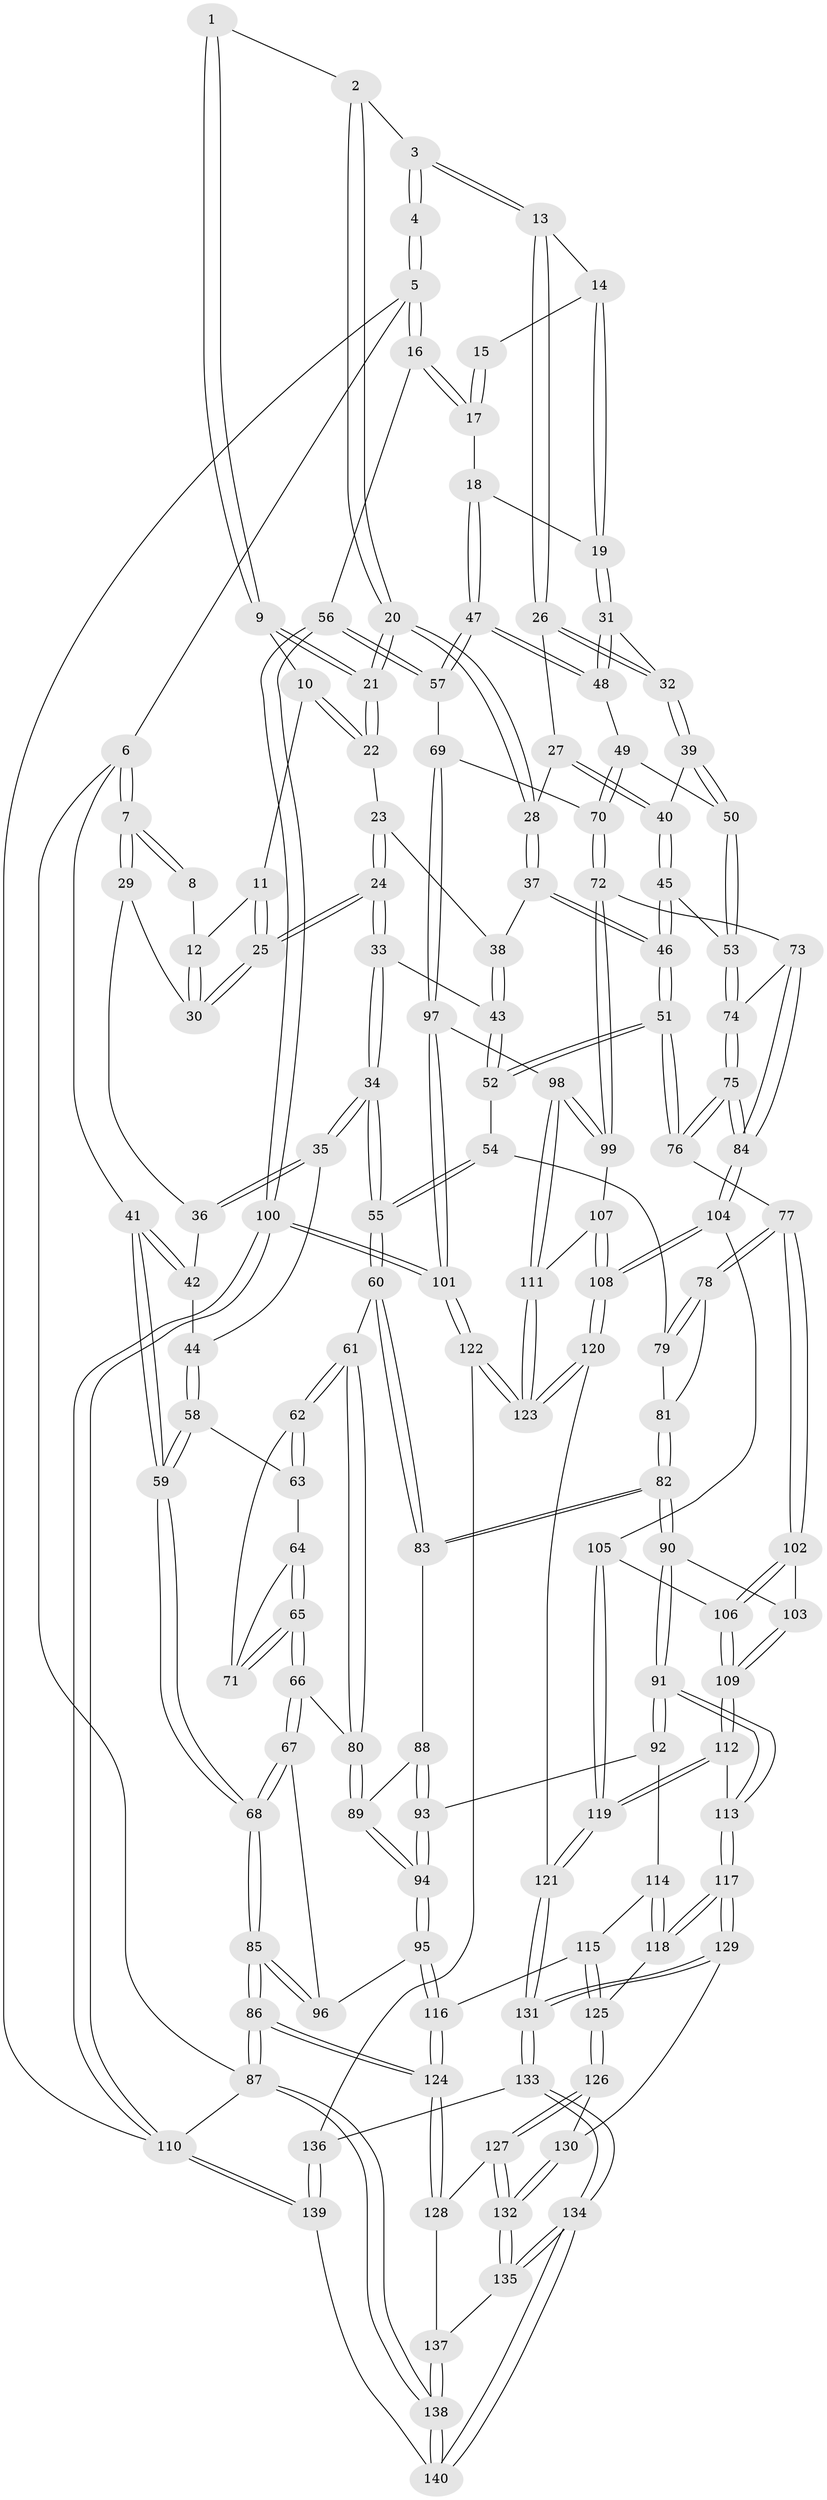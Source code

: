 // Generated by graph-tools (version 1.1) at 2025/38/03/09/25 02:38:49]
// undirected, 140 vertices, 347 edges
graph export_dot {
graph [start="1"]
  node [color=gray90,style=filled];
  1 [pos="+0.4045841718391916+0"];
  2 [pos="+0.6571337198611528+0"];
  3 [pos="+0.6989632167369159+0"];
  4 [pos="+1+0"];
  5 [pos="+1+0"];
  6 [pos="+0+0"];
  7 [pos="+0+0"];
  8 [pos="+0.25125919901085864+0"];
  9 [pos="+0.39113575656471594+0.018483912581865578"];
  10 [pos="+0.3816702531771141+0.02480514631771402"];
  11 [pos="+0.3566340902248902+0.03453976874574503"];
  12 [pos="+0.23519181801809516+0.014943676090580152"];
  13 [pos="+0.7256564525654615+0"];
  14 [pos="+0.9247074489091512+0.03804384471056764"];
  15 [pos="+0.9587736361712523+0.02693183799537412"];
  16 [pos="+1+0.20869389440635935"];
  17 [pos="+1+0.16133277026656162"];
  18 [pos="+0.9191086225839894+0.14827039070833795"];
  19 [pos="+0.9156412395245752+0.14690838607545484"];
  20 [pos="+0.4861031191776155+0.1281213887404451"];
  21 [pos="+0.4472380831322301+0.10457533292546049"];
  22 [pos="+0.3324260914174455+0.1237967886750349"];
  23 [pos="+0.32823026769258484+0.1255568343037981"];
  24 [pos="+0.28616041290801286+0.12637838280364108"];
  25 [pos="+0.27645244987064266+0.10549665054094254"];
  26 [pos="+0.7380476646187201+0.030800293378849253"];
  27 [pos="+0.5971251520973849+0.12748023159705885"];
  28 [pos="+0.4888986676923943+0.13514413329452907"];
  29 [pos="+0.13915142919607199+0.0878472866407529"];
  30 [pos="+0.22873753578867712+0.046979422988494786"];
  31 [pos="+0.8135136990696296+0.1331598919071713"];
  32 [pos="+0.7737359606385531+0.11184885823213946"];
  33 [pos="+0.2638144316740992+0.19671344533887156"];
  34 [pos="+0.18796384725879703+0.2622478916580073"];
  35 [pos="+0.15318199648148828+0.24140136504445492"];
  36 [pos="+0.1285191573625144+0.12254500238830146"];
  37 [pos="+0.4850702002277103+0.16016288697618597"];
  38 [pos="+0.37284246556345807+0.17738226943975535"];
  39 [pos="+0.7328397125153783+0.18084143805275066"];
  40 [pos="+0.6325714934599621+0.2177304766663784"];
  41 [pos="+0+0.022194818314398318"];
  42 [pos="+0+0.13292852079779585"];
  43 [pos="+0.3484292913782891+0.22809652579569387"];
  44 [pos="+0.10606929976227064+0.24711058969854344"];
  45 [pos="+0.6128493337455333+0.2427956077244693"];
  46 [pos="+0.4941377950464315+0.28266553412193723"];
  47 [pos="+0.8847508592819816+0.32125770081606864"];
  48 [pos="+0.8440318154940076+0.3033027226329175"];
  49 [pos="+0.7783313243294162+0.3164455255210737"];
  50 [pos="+0.7343909147840614+0.3119200766394768"];
  51 [pos="+0.4858480955063954+0.30174245101642666"];
  52 [pos="+0.3968131026179845+0.2810761536554152"];
  53 [pos="+0.7096522651630414+0.33156286087185755"];
  54 [pos="+0.26373428647383534+0.3355529841377846"];
  55 [pos="+0.20573930372789526+0.31810616233828465"];
  56 [pos="+1+0.34770005071814475"];
  57 [pos="+0.9637031532584752+0.39141721733877793"];
  58 [pos="+0.012943447364374661+0.2948257487882748"];
  59 [pos="+0+0.26608189097091256"];
  60 [pos="+0.18545590235380197+0.3608879495888293"];
  61 [pos="+0.18006495662939995+0.36432323551850493"];
  62 [pos="+0.1277124366847887+0.37085198512669976"];
  63 [pos="+0.020179641929945924+0.30930462330816516"];
  64 [pos="+0.03713797860541076+0.3545424719897214"];
  65 [pos="+0.03931443239158467+0.41909462937520564"];
  66 [pos="+0.024345983852151417+0.45550134520162616"];
  67 [pos="+0+0.47189801852540136"];
  68 [pos="+0+0.47110859801181004"];
  69 [pos="+0.9347603864625152+0.4218377152621164"];
  70 [pos="+0.8206845127571119+0.4528678555130111"];
  71 [pos="+0.12072020150499867+0.37269148665296964"];
  72 [pos="+0.7722497436142761+0.47974268076370313"];
  73 [pos="+0.7231281683423724+0.4009833146084657"];
  74 [pos="+0.7034851079705835+0.34336835778166164"];
  75 [pos="+0.5074258465936095+0.4105261763668585"];
  76 [pos="+0.503495929200538+0.40850444503640587"];
  77 [pos="+0.49956798397567653+0.41099175183679776"];
  78 [pos="+0.47610125480896887+0.412663505859313"];
  79 [pos="+0.3041070366599713+0.38099867362873985"];
  80 [pos="+0.1065225492543812+0.4703466117105158"];
  81 [pos="+0.3009696577852435+0.4775940294702775"];
  82 [pos="+0.2700422104939605+0.520526882717804"];
  83 [pos="+0.22499172280628207+0.4685948537447073"];
  84 [pos="+0.5778537754846906+0.4932277303711955"];
  85 [pos="+0+0.6198323602433008"];
  86 [pos="+0+0.9216536216121327"];
  87 [pos="+0+1"];
  88 [pos="+0.13910693673080382+0.4920705773710166"];
  89 [pos="+0.11699667537794406+0.4870504356801642"];
  90 [pos="+0.270901370566411+0.5333541257567834"];
  91 [pos="+0.25578906222878833+0.5647840519580778"];
  92 [pos="+0.2180565075570467+0.5686391663553635"];
  93 [pos="+0.2088491627306774+0.567809906748469"];
  94 [pos="+0.10289808051453017+0.5855773115170262"];
  95 [pos="+0.08177418645750183+0.6036353959653366"];
  96 [pos="+0.07981035927522467+0.6025867795873693"];
  97 [pos="+0.9200343661612371+0.5824657453535018"];
  98 [pos="+0.8598225116960095+0.5810049024830553"];
  99 [pos="+0.7547675608425597+0.5165548388928948"];
  100 [pos="+1+1"];
  101 [pos="+1+1"];
  102 [pos="+0.4525401745864252+0.48865018000037735"];
  103 [pos="+0.3439921515932846+0.5399823020602516"];
  104 [pos="+0.6080015197459596+0.5381275235009252"];
  105 [pos="+0.5060346742243609+0.5887729511697559"];
  106 [pos="+0.43691089502269603+0.5975182172040256"];
  107 [pos="+0.7455990570377389+0.5237839922646167"];
  108 [pos="+0.65120727153959+0.5818501080618396"];
  109 [pos="+0.42056971028153717+0.6294254332629394"];
  110 [pos="+1+1"];
  111 [pos="+0.8183346506763298+0.6404271098001404"];
  112 [pos="+0.41724785730044206+0.6535536709160219"];
  113 [pos="+0.2835842485071661+0.6563191847691331"];
  114 [pos="+0.1754376872495058+0.6340932975529758"];
  115 [pos="+0.0982345581003216+0.6294156297342143"];
  116 [pos="+0.08267167461470998+0.6103171996358638"];
  117 [pos="+0.2616825971994392+0.7020214763283211"];
  118 [pos="+0.18116335096141226+0.6815875562433317"];
  119 [pos="+0.49077370962236083+0.7478731943105621"];
  120 [pos="+0.650893427722274+0.5975661038547474"];
  121 [pos="+0.49668982981053944+0.7563953136017268"];
  122 [pos="+0.8319617805411004+0.8633870367483091"];
  123 [pos="+0.7833849969718013+0.7608098894949936"];
  124 [pos="+0+0.7976056540575319"];
  125 [pos="+0.13131569823121572+0.6846175358027952"];
  126 [pos="+0.1231421816064965+0.709869470010244"];
  127 [pos="+0.09371872081263571+0.7767475187761358"];
  128 [pos="+0.024221442161560407+0.7956023782061876"];
  129 [pos="+0.2623601239233129+0.7527696350993828"];
  130 [pos="+0.25831223585883417+0.761661588018975"];
  131 [pos="+0.49548708168563455+0.7758421995573712"];
  132 [pos="+0.23383754429704096+0.8231137344105902"];
  133 [pos="+0.4981068777908152+0.7874569044546217"];
  134 [pos="+0.2893243597744074+1"];
  135 [pos="+0.25959223889094+0.9330928633382303"];
  136 [pos="+0.6005851735779733+0.8629833991828971"];
  137 [pos="+0.09683644984918488+0.8676104018261176"];
  138 [pos="+0.09524189571806338+1"];
  139 [pos="+0.49579217829850203+1"];
  140 [pos="+0.27467876858858276+1"];
  1 -- 2;
  1 -- 9;
  1 -- 9;
  2 -- 3;
  2 -- 20;
  2 -- 20;
  3 -- 4;
  3 -- 4;
  3 -- 13;
  3 -- 13;
  4 -- 5;
  4 -- 5;
  5 -- 6;
  5 -- 16;
  5 -- 16;
  5 -- 110;
  6 -- 7;
  6 -- 7;
  6 -- 41;
  6 -- 87;
  7 -- 8;
  7 -- 8;
  7 -- 29;
  7 -- 29;
  8 -- 12;
  9 -- 10;
  9 -- 21;
  9 -- 21;
  10 -- 11;
  10 -- 22;
  10 -- 22;
  11 -- 12;
  11 -- 25;
  11 -- 25;
  12 -- 30;
  12 -- 30;
  13 -- 14;
  13 -- 26;
  13 -- 26;
  14 -- 15;
  14 -- 19;
  14 -- 19;
  15 -- 17;
  15 -- 17;
  16 -- 17;
  16 -- 17;
  16 -- 56;
  17 -- 18;
  18 -- 19;
  18 -- 47;
  18 -- 47;
  19 -- 31;
  19 -- 31;
  20 -- 21;
  20 -- 21;
  20 -- 28;
  20 -- 28;
  21 -- 22;
  21 -- 22;
  22 -- 23;
  23 -- 24;
  23 -- 24;
  23 -- 38;
  24 -- 25;
  24 -- 25;
  24 -- 33;
  24 -- 33;
  25 -- 30;
  25 -- 30;
  26 -- 27;
  26 -- 32;
  26 -- 32;
  27 -- 28;
  27 -- 40;
  27 -- 40;
  28 -- 37;
  28 -- 37;
  29 -- 30;
  29 -- 36;
  31 -- 32;
  31 -- 48;
  31 -- 48;
  32 -- 39;
  32 -- 39;
  33 -- 34;
  33 -- 34;
  33 -- 43;
  34 -- 35;
  34 -- 35;
  34 -- 55;
  34 -- 55;
  35 -- 36;
  35 -- 36;
  35 -- 44;
  36 -- 42;
  37 -- 38;
  37 -- 46;
  37 -- 46;
  38 -- 43;
  38 -- 43;
  39 -- 40;
  39 -- 50;
  39 -- 50;
  40 -- 45;
  40 -- 45;
  41 -- 42;
  41 -- 42;
  41 -- 59;
  41 -- 59;
  42 -- 44;
  43 -- 52;
  43 -- 52;
  44 -- 58;
  44 -- 58;
  45 -- 46;
  45 -- 46;
  45 -- 53;
  46 -- 51;
  46 -- 51;
  47 -- 48;
  47 -- 48;
  47 -- 57;
  47 -- 57;
  48 -- 49;
  49 -- 50;
  49 -- 70;
  49 -- 70;
  50 -- 53;
  50 -- 53;
  51 -- 52;
  51 -- 52;
  51 -- 76;
  51 -- 76;
  52 -- 54;
  53 -- 74;
  53 -- 74;
  54 -- 55;
  54 -- 55;
  54 -- 79;
  55 -- 60;
  55 -- 60;
  56 -- 57;
  56 -- 57;
  56 -- 100;
  56 -- 100;
  57 -- 69;
  58 -- 59;
  58 -- 59;
  58 -- 63;
  59 -- 68;
  59 -- 68;
  60 -- 61;
  60 -- 83;
  60 -- 83;
  61 -- 62;
  61 -- 62;
  61 -- 80;
  61 -- 80;
  62 -- 63;
  62 -- 63;
  62 -- 71;
  63 -- 64;
  64 -- 65;
  64 -- 65;
  64 -- 71;
  65 -- 66;
  65 -- 66;
  65 -- 71;
  65 -- 71;
  66 -- 67;
  66 -- 67;
  66 -- 80;
  67 -- 68;
  67 -- 68;
  67 -- 96;
  68 -- 85;
  68 -- 85;
  69 -- 70;
  69 -- 97;
  69 -- 97;
  70 -- 72;
  70 -- 72;
  72 -- 73;
  72 -- 99;
  72 -- 99;
  73 -- 74;
  73 -- 84;
  73 -- 84;
  74 -- 75;
  74 -- 75;
  75 -- 76;
  75 -- 76;
  75 -- 84;
  75 -- 84;
  76 -- 77;
  77 -- 78;
  77 -- 78;
  77 -- 102;
  77 -- 102;
  78 -- 79;
  78 -- 79;
  78 -- 81;
  79 -- 81;
  80 -- 89;
  80 -- 89;
  81 -- 82;
  81 -- 82;
  82 -- 83;
  82 -- 83;
  82 -- 90;
  82 -- 90;
  83 -- 88;
  84 -- 104;
  84 -- 104;
  85 -- 86;
  85 -- 86;
  85 -- 96;
  85 -- 96;
  86 -- 87;
  86 -- 87;
  86 -- 124;
  86 -- 124;
  87 -- 138;
  87 -- 138;
  87 -- 110;
  88 -- 89;
  88 -- 93;
  88 -- 93;
  89 -- 94;
  89 -- 94;
  90 -- 91;
  90 -- 91;
  90 -- 103;
  91 -- 92;
  91 -- 92;
  91 -- 113;
  91 -- 113;
  92 -- 93;
  92 -- 114;
  93 -- 94;
  93 -- 94;
  94 -- 95;
  94 -- 95;
  95 -- 96;
  95 -- 116;
  95 -- 116;
  97 -- 98;
  97 -- 101;
  97 -- 101;
  98 -- 99;
  98 -- 99;
  98 -- 111;
  98 -- 111;
  99 -- 107;
  100 -- 101;
  100 -- 101;
  100 -- 110;
  100 -- 110;
  101 -- 122;
  101 -- 122;
  102 -- 103;
  102 -- 106;
  102 -- 106;
  103 -- 109;
  103 -- 109;
  104 -- 105;
  104 -- 108;
  104 -- 108;
  105 -- 106;
  105 -- 119;
  105 -- 119;
  106 -- 109;
  106 -- 109;
  107 -- 108;
  107 -- 108;
  107 -- 111;
  108 -- 120;
  108 -- 120;
  109 -- 112;
  109 -- 112;
  110 -- 139;
  110 -- 139;
  111 -- 123;
  111 -- 123;
  112 -- 113;
  112 -- 119;
  112 -- 119;
  113 -- 117;
  113 -- 117;
  114 -- 115;
  114 -- 118;
  114 -- 118;
  115 -- 116;
  115 -- 125;
  115 -- 125;
  116 -- 124;
  116 -- 124;
  117 -- 118;
  117 -- 118;
  117 -- 129;
  117 -- 129;
  118 -- 125;
  119 -- 121;
  119 -- 121;
  120 -- 121;
  120 -- 123;
  120 -- 123;
  121 -- 131;
  121 -- 131;
  122 -- 123;
  122 -- 123;
  122 -- 136;
  124 -- 128;
  124 -- 128;
  125 -- 126;
  125 -- 126;
  126 -- 127;
  126 -- 127;
  126 -- 130;
  127 -- 128;
  127 -- 132;
  127 -- 132;
  128 -- 137;
  129 -- 130;
  129 -- 131;
  129 -- 131;
  130 -- 132;
  130 -- 132;
  131 -- 133;
  131 -- 133;
  132 -- 135;
  132 -- 135;
  133 -- 134;
  133 -- 134;
  133 -- 136;
  134 -- 135;
  134 -- 135;
  134 -- 140;
  134 -- 140;
  135 -- 137;
  136 -- 139;
  136 -- 139;
  137 -- 138;
  137 -- 138;
  138 -- 140;
  138 -- 140;
  139 -- 140;
}
